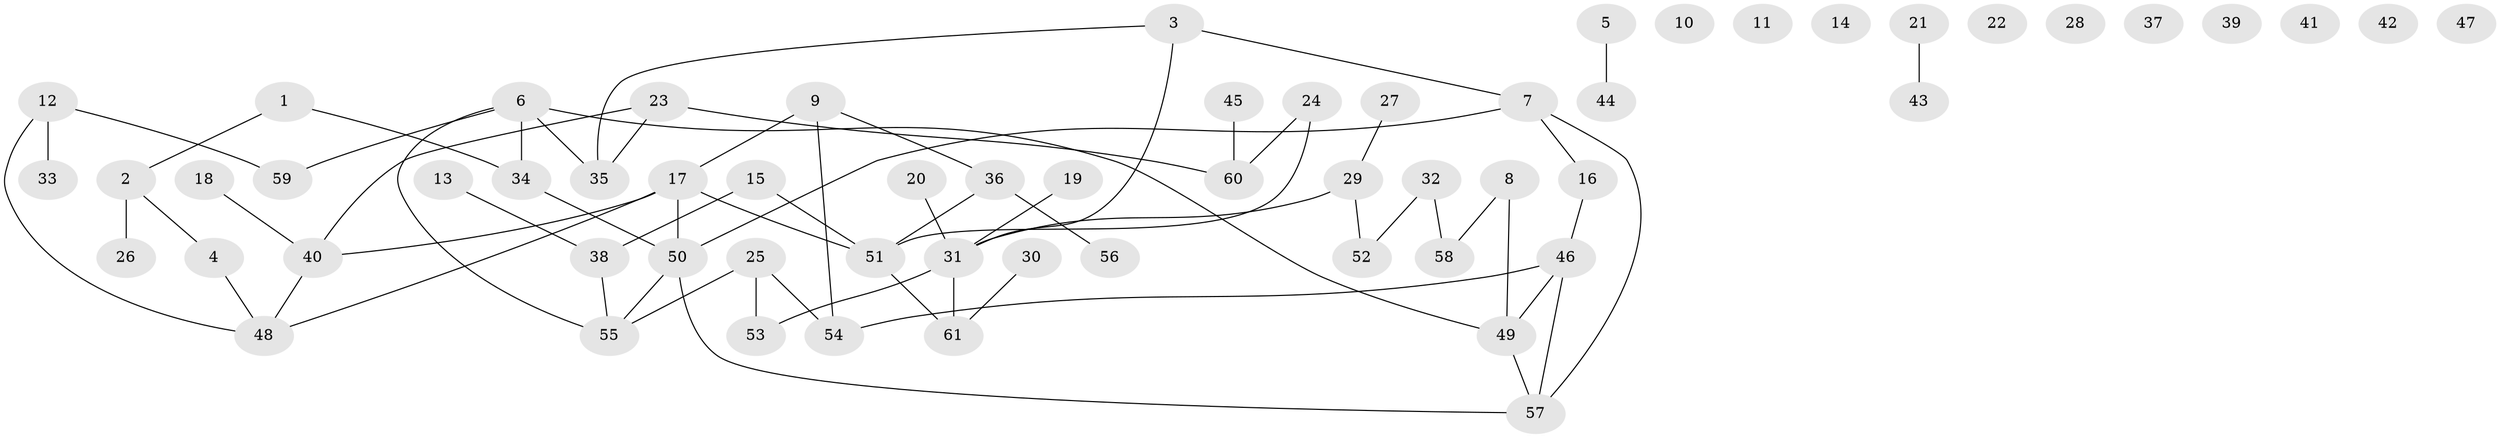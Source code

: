 // Generated by graph-tools (version 1.1) at 2025/25/03/09/25 03:25:13]
// undirected, 61 vertices, 66 edges
graph export_dot {
graph [start="1"]
  node [color=gray90,style=filled];
  1;
  2;
  3;
  4;
  5;
  6;
  7;
  8;
  9;
  10;
  11;
  12;
  13;
  14;
  15;
  16;
  17;
  18;
  19;
  20;
  21;
  22;
  23;
  24;
  25;
  26;
  27;
  28;
  29;
  30;
  31;
  32;
  33;
  34;
  35;
  36;
  37;
  38;
  39;
  40;
  41;
  42;
  43;
  44;
  45;
  46;
  47;
  48;
  49;
  50;
  51;
  52;
  53;
  54;
  55;
  56;
  57;
  58;
  59;
  60;
  61;
  1 -- 2;
  1 -- 34;
  2 -- 4;
  2 -- 26;
  3 -- 7;
  3 -- 31;
  3 -- 35;
  4 -- 48;
  5 -- 44;
  6 -- 34;
  6 -- 35;
  6 -- 49;
  6 -- 55;
  6 -- 59;
  7 -- 16;
  7 -- 50;
  7 -- 57;
  8 -- 49;
  8 -- 58;
  9 -- 17;
  9 -- 36;
  9 -- 54;
  12 -- 33;
  12 -- 48;
  12 -- 59;
  13 -- 38;
  15 -- 38;
  15 -- 51;
  16 -- 46;
  17 -- 40;
  17 -- 48;
  17 -- 50;
  17 -- 51;
  18 -- 40;
  19 -- 31;
  20 -- 31;
  21 -- 43;
  23 -- 35;
  23 -- 40;
  23 -- 60;
  24 -- 51;
  24 -- 60;
  25 -- 53;
  25 -- 54;
  25 -- 55;
  27 -- 29;
  29 -- 31;
  29 -- 52;
  30 -- 61;
  31 -- 53;
  31 -- 61;
  32 -- 52;
  32 -- 58;
  34 -- 50;
  36 -- 51;
  36 -- 56;
  38 -- 55;
  40 -- 48;
  45 -- 60;
  46 -- 49;
  46 -- 54;
  46 -- 57;
  49 -- 57;
  50 -- 55;
  50 -- 57;
  51 -- 61;
}
